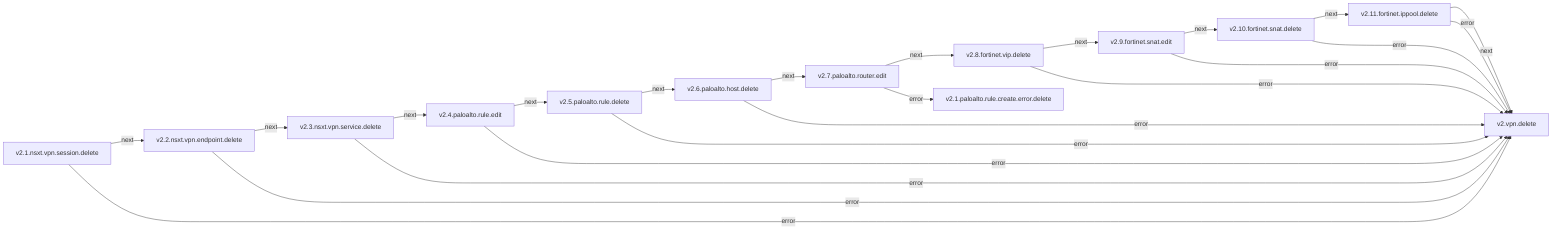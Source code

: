graph LR
  v2.1.nsxt.vpn.session.delete -->|next| v2.2.nsxt.vpn.endpoint.delete
  v2.1.nsxt.vpn.session.delete -->|error| v2.vpn.delete
  v2.2.nsxt.vpn.endpoint.delete -->|next| v2.3.nsxt.vpn.service.delete
  v2.2.nsxt.vpn.endpoint.delete -->|error| v2.vpn.delete
  v2.3.nsxt.vpn.service.delete -->|next| v2.4.paloalto.rule.edit
  v2.3.nsxt.vpn.service.delete -->|error| v2.vpn.delete
  v2.4.paloalto.rule.edit -->|next| v2.5.paloalto.rule.delete
  v2.4.paloalto.rule.edit -->|error| v2.vpn.delete
  v2.5.paloalto.rule.delete -->|next| v2.6.paloalto.host.delete
  v2.5.paloalto.rule.delete -->|error| v2.vpn.delete
  v2.6.paloalto.host.delete -->|next| v2.7.paloalto.router.edit
  v2.6.paloalto.host.delete -->|error| v2.vpn.delete
  v2.7.paloalto.router.edit -->|next| v2.8.fortinet.vip.delete
  v2.7.paloalto.router.edit -->|error| v2.1.paloalto.rule.create.error.delete
  v2.8.fortinet.vip.delete -->|next| v2.9.fortinet.snat.edit
  v2.8.fortinet.vip.delete -->|error| v2.vpn.delete
  v2.9.fortinet.snat.edit -->|next| v2.10.fortinet.snat.delete
  v2.9.fortinet.snat.edit -->|error| v2.vpn.delete
  v2.10.fortinet.snat.delete -->|next| v2.11.fortinet.ippool.delete
  v2.10.fortinet.snat.delete -->|error| v2.vpn.delete
  v2.11.fortinet.ippool.delete -->|next| v2.vpn.delete
  v2.11.fortinet.ippool.delete -->|error| v2.vpn.delete
